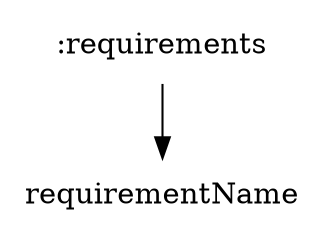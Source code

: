 digraph antlr_tree {
	node [shape = none];

	requirements [label = ":requirements"];
	requirements -> requirementName;
}


